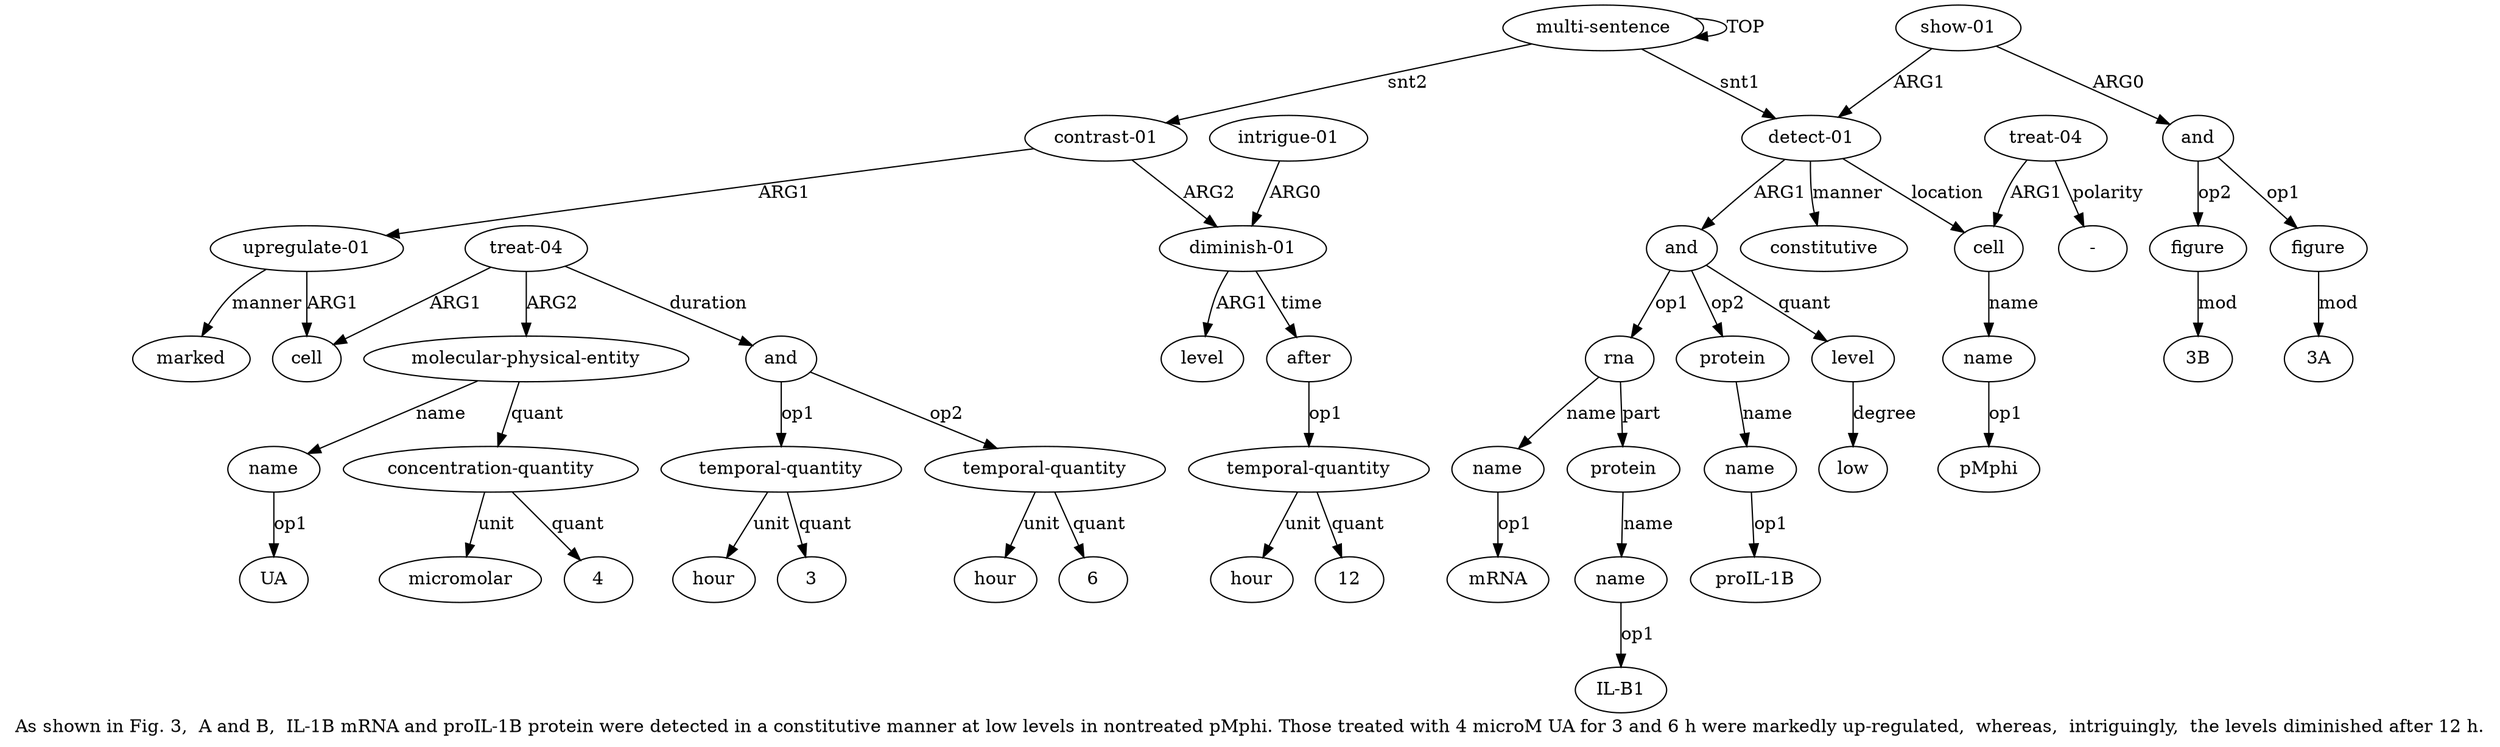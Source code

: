 digraph  {
	graph [label="As shown in Fig. 3,  A and B,  IL-1B mRNA and proIL-1B protein were detected in a constitutive manner at low levels in nontreated \
pMphi. Those treated with 4 microM UA for 3 and 6 h were markedly up-regulated,  whereas,  intriguingly,  the levels diminished \
after 12 h."];
	node [label="\N"];
	a20	 [color=black,
		gold_ind=20,
		gold_label="upregulate-01",
		label="upregulate-01",
		test_ind=20,
		test_label="upregulate-01"];
	a21	 [color=black,
		gold_ind=21,
		gold_label=cell,
		label=cell,
		test_ind=21,
		test_label=cell];
	a20 -> a21 [key=0,
	color=black,
	gold_label=ARG1,
	label=ARG1,
	test_label=ARG1];
a32 [color=black,
	gold_ind=32,
	gold_label=marked,
	label=marked,
	test_ind=32,
	test_label=marked];
a20 -> a32 [key=0,
color=black,
gold_label=manner,
label=manner,
test_label=manner];
a22 [color=black,
gold_ind=22,
gold_label="treat-04",
label="treat-04",
test_ind=22,
test_label="treat-04"];
a22 -> a21 [key=0,
color=black,
gold_label=ARG1,
label=ARG1,
test_label=ARG1];
a23 [color=black,
gold_ind=23,
gold_label="molecular-physical-entity",
label="molecular-physical-entity",
test_ind=23,
test_label="molecular-physical-entity"];
a22 -> a23 [key=0,
color=black,
gold_label=ARG2,
label=ARG2,
test_label=ARG2];
a27 [color=black,
gold_ind=27,
gold_label=and,
label=and,
test_ind=27,
test_label=and];
a22 -> a27 [key=0,
color=black,
gold_label=duration,
label=duration,
test_label=duration];
a24 [color=black,
gold_ind=24,
gold_label=name,
label=name,
test_ind=24,
test_label=name];
a23 -> a24 [key=0,
color=black,
gold_label=name,
label=name,
test_label=name];
a25 [color=black,
gold_ind=25,
gold_label="concentration-quantity",
label="concentration-quantity",
test_ind=25,
test_label="concentration-quantity"];
a23 -> a25 [key=0,
color=black,
gold_label=quant,
label=quant,
test_label=quant];
"a24 UA" [color=black,
gold_ind=-1,
gold_label=UA,
label=UA,
test_ind=-1,
test_label=UA];
a24 -> "a24 UA" [key=0,
color=black,
gold_label=op1,
label=op1,
test_label=op1];
a26 [color=black,
gold_ind=26,
gold_label=micromolar,
label=micromolar,
test_ind=26,
test_label=micromolar];
a25 -> a26 [key=0,
color=black,
gold_label=unit,
label=unit,
test_label=unit];
"a25 4" [color=black,
gold_ind=-1,
gold_label=4,
label=4,
test_ind=-1,
test_label=4];
a25 -> "a25 4" [key=0,
color=black,
gold_label=quant,
label=quant,
test_label=quant];
a28 [color=black,
gold_ind=28,
gold_label="temporal-quantity",
label="temporal-quantity",
test_ind=28,
test_label="temporal-quantity"];
a27 -> a28 [key=0,
color=black,
gold_label=op1,
label=op1,
test_label=op1];
a30 [color=black,
gold_ind=30,
gold_label="temporal-quantity",
label="temporal-quantity",
test_ind=30,
test_label="temporal-quantity"];
a27 -> a30 [key=0,
color=black,
gold_label=op2,
label=op2,
test_label=op2];
a29 [color=black,
gold_ind=29,
gold_label=hour,
label=hour,
test_ind=29,
test_label=hour];
a28 -> a29 [key=0,
color=black,
gold_label=unit,
label=unit,
test_label=unit];
"a28 3" [color=black,
gold_ind=-1,
gold_label=3,
label=3,
test_ind=-1,
test_label=3];
a28 -> "a28 3" [key=0,
color=black,
gold_label=quant,
label=quant,
test_label=quant];
"a17 pMphi" [color=black,
gold_ind=-1,
gold_label=pMphi,
label=pMphi,
test_ind=-1,
test_label=pMphi];
a31 [color=black,
gold_ind=31,
gold_label=hour,
label=hour,
test_ind=31,
test_label=hour];
a30 -> a31 [key=0,
color=black,
gold_label=unit,
label=unit,
test_label=unit];
"a30 6" [color=black,
gold_ind=-1,
gold_label=6,
label=6,
test_ind=-1,
test_label=6];
a30 -> "a30 6" [key=0,
color=black,
gold_label=quant,
label=quant,
test_label=quant];
a37 [color=black,
gold_ind=37,
gold_label=hour,
label=hour,
test_ind=37,
test_label=hour];
"a36 12" [color=black,
gold_ind=-1,
gold_label=12,
label=12,
test_ind=-1,
test_label=12];
a36 [color=black,
gold_ind=36,
gold_label="temporal-quantity",
label="temporal-quantity",
test_ind=36,
test_label="temporal-quantity"];
a36 -> a37 [key=0,
color=black,
gold_label=unit,
label=unit,
test_label=unit];
a36 -> "a36 12" [key=0,
color=black,
gold_label=quant,
label=quant,
test_label=quant];
a33 [color=black,
gold_ind=33,
gold_label="diminish-01",
label="diminish-01",
test_ind=33,
test_label="diminish-01"];
a35 [color=black,
gold_ind=35,
gold_label=after,
label=after,
test_ind=35,
test_label=after];
a33 -> a35 [key=0,
color=black,
gold_label=time,
label=time,
test_label=time];
a34 [color=black,
gold_ind=34,
gold_label=level,
label=level,
test_ind=34,
test_label=level];
a33 -> a34 [key=0,
color=black,
gold_label=ARG1,
label=ARG1,
test_label=ARG1];
a35 -> a36 [key=0,
color=black,
gold_label=op1,
label=op1,
test_label=op1];
"a13 3A" [color=black,
gold_ind=-1,
gold_label="3A",
label="3A",
test_ind=-1,
test_label="3A"];
a15 [color=black,
gold_ind=15,
gold_label=constitutive,
label=constitutive,
test_ind=15,
test_label=constitutive];
a14 [color=black,
gold_ind=14,
gold_label=figure,
label=figure,
test_ind=14,
test_label=figure];
"a14 3B" [color=black,
gold_ind=-1,
gold_label="3B",
label="3B",
test_ind=-1,
test_label="3B"];
a14 -> "a14 3B" [key=0,
color=black,
gold_label=mod,
label=mod,
test_label=mod];
a17 [color=black,
gold_ind=17,
gold_label=name,
label=name,
test_ind=17,
test_label=name];
a17 -> "a17 pMphi" [key=0,
color=black,
gold_label=op1,
label=op1,
test_label=op1];
a16 [color=black,
gold_ind=16,
gold_label=cell,
label=cell,
test_ind=16,
test_label=cell];
a16 -> a17 [key=0,
color=black,
gold_label=name,
label=name,
test_label=name];
a11 [color=black,
gold_ind=11,
gold_label="show-01",
label="show-01",
test_ind=11,
test_label="show-01"];
a12 [color=black,
gold_ind=12,
gold_label=and,
label=and,
test_ind=12,
test_label=and];
a11 -> a12 [key=0,
color=black,
gold_label=ARG0,
label=ARG0,
test_label=ARG0];
a1 [color=black,
gold_ind=1,
gold_label="detect-01",
label="detect-01",
test_ind=1,
test_label="detect-01"];
a11 -> a1 [key=0,
color=black,
gold_label=ARG1,
label=ARG1,
test_label=ARG1];
a10 [color=black,
gold_ind=10,
gold_label=low,
label=low,
test_ind=10,
test_label=low];
a13 [color=black,
gold_ind=13,
gold_label=figure,
label=figure,
test_ind=13,
test_label=figure];
a13 -> "a13 3A" [key=0,
color=black,
gold_label=mod,
label=mod,
test_label=mod];
a12 -> a14 [key=0,
color=black,
gold_label=op2,
label=op2,
test_label=op2];
a12 -> a13 [key=0,
color=black,
gold_label=op1,
label=op1,
test_label=op1];
a38 [color=black,
gold_ind=38,
gold_label="intrigue-01",
label="intrigue-01",
test_ind=38,
test_label="intrigue-01"];
a38 -> a33 [key=0,
color=black,
gold_label=ARG0,
label=ARG0,
test_label=ARG0];
a19 [color=black,
gold_ind=19,
gold_label="contrast-01",
label="contrast-01",
test_ind=19,
test_label="contrast-01"];
a19 -> a20 [key=0,
color=black,
gold_label=ARG1,
label=ARG1,
test_label=ARG1];
a19 -> a33 [key=0,
color=black,
gold_label=ARG2,
label=ARG2,
test_label=ARG2];
a18 [color=black,
gold_ind=18,
gold_label="treat-04",
label="treat-04",
test_ind=18,
test_label="treat-04"];
a18 -> a16 [key=0,
color=black,
gold_label=ARG1,
label=ARG1,
test_label=ARG1];
"a18 -" [color=black,
gold_ind=-1,
gold_label="-",
label="-",
test_ind=-1,
test_label="-"];
a18 -> "a18 -" [key=0,
color=black,
gold_label=polarity,
label=polarity,
test_label=polarity];
a1 -> a15 [key=0,
color=black,
gold_label=manner,
label=manner,
test_label=manner];
a1 -> a16 [key=0,
color=black,
gold_label=location,
label=location,
test_label=location];
a2 [color=black,
gold_ind=2,
gold_label=and,
label=and,
test_ind=2,
test_label=and];
a1 -> a2 [key=0,
color=black,
gold_label=ARG1,
label=ARG1,
test_label=ARG1];
a0 [color=black,
gold_ind=0,
gold_label="multi-sentence",
label="multi-sentence",
test_ind=0,
test_label="multi-sentence"];
a0 -> a19 [key=0,
color=black,
gold_label=snt2,
label=snt2,
test_label=snt2];
a0 -> a1 [key=0,
color=black,
gold_label=snt1,
label=snt1,
test_label=snt1];
a0 -> a0 [key=0,
color=black,
gold_label=TOP,
label=TOP,
test_label=TOP];
a3 [color=black,
gold_ind=3,
gold_label=rna,
label=rna,
test_ind=3,
test_label=rna];
a5 [color=black,
gold_ind=5,
gold_label=protein,
label=protein,
test_ind=5,
test_label=protein];
a3 -> a5 [key=0,
color=black,
gold_label=part,
label=part,
test_label=part];
a4 [color=black,
gold_ind=4,
gold_label=name,
label=name,
test_ind=4,
test_label=name];
a3 -> a4 [key=0,
color=black,
gold_label=name,
label=name,
test_label=name];
a2 -> a3 [key=0,
color=black,
gold_label=op1,
label=op1,
test_label=op1];
a7 [color=black,
gold_ind=7,
gold_label=protein,
label=protein,
test_ind=7,
test_label=protein];
a2 -> a7 [key=0,
color=black,
gold_label=op2,
label=op2,
test_label=op2];
a9 [color=black,
gold_ind=9,
gold_label=level,
label=level,
test_ind=9,
test_label=level];
a2 -> a9 [key=0,
color=black,
gold_label=quant,
label=quant,
test_label=quant];
a6 [color=black,
gold_ind=6,
gold_label=name,
label=name,
test_ind=6,
test_label=name];
a5 -> a6 [key=0,
color=black,
gold_label=name,
label=name,
test_label=name];
"a4 mRNA" [color=black,
gold_ind=-1,
gold_label=mRNA,
label=mRNA,
test_ind=-1,
test_label=mRNA];
a4 -> "a4 mRNA" [key=0,
color=black,
gold_label=op1,
label=op1,
test_label=op1];
a8 [color=black,
gold_ind=8,
gold_label=name,
label=name,
test_ind=8,
test_label=name];
a7 -> a8 [key=0,
color=black,
gold_label=name,
label=name,
test_label=name];
"a6 IL-B1" [color=black,
gold_ind=-1,
gold_label="IL-B1",
label="IL-B1",
test_ind=-1,
test_label="IL-B1"];
a6 -> "a6 IL-B1" [key=0,
color=black,
gold_label=op1,
label=op1,
test_label=op1];
a9 -> a10 [key=0,
color=black,
gold_label=degree,
label=degree,
test_label=degree];
"a8 proIL-1B" [color=black,
gold_ind=-1,
gold_label="proIL-1B",
label="proIL-1B",
test_ind=-1,
test_label="proIL-1B"];
a8 -> "a8 proIL-1B" [key=0,
color=black,
gold_label=op1,
label=op1,
test_label=op1];
}
